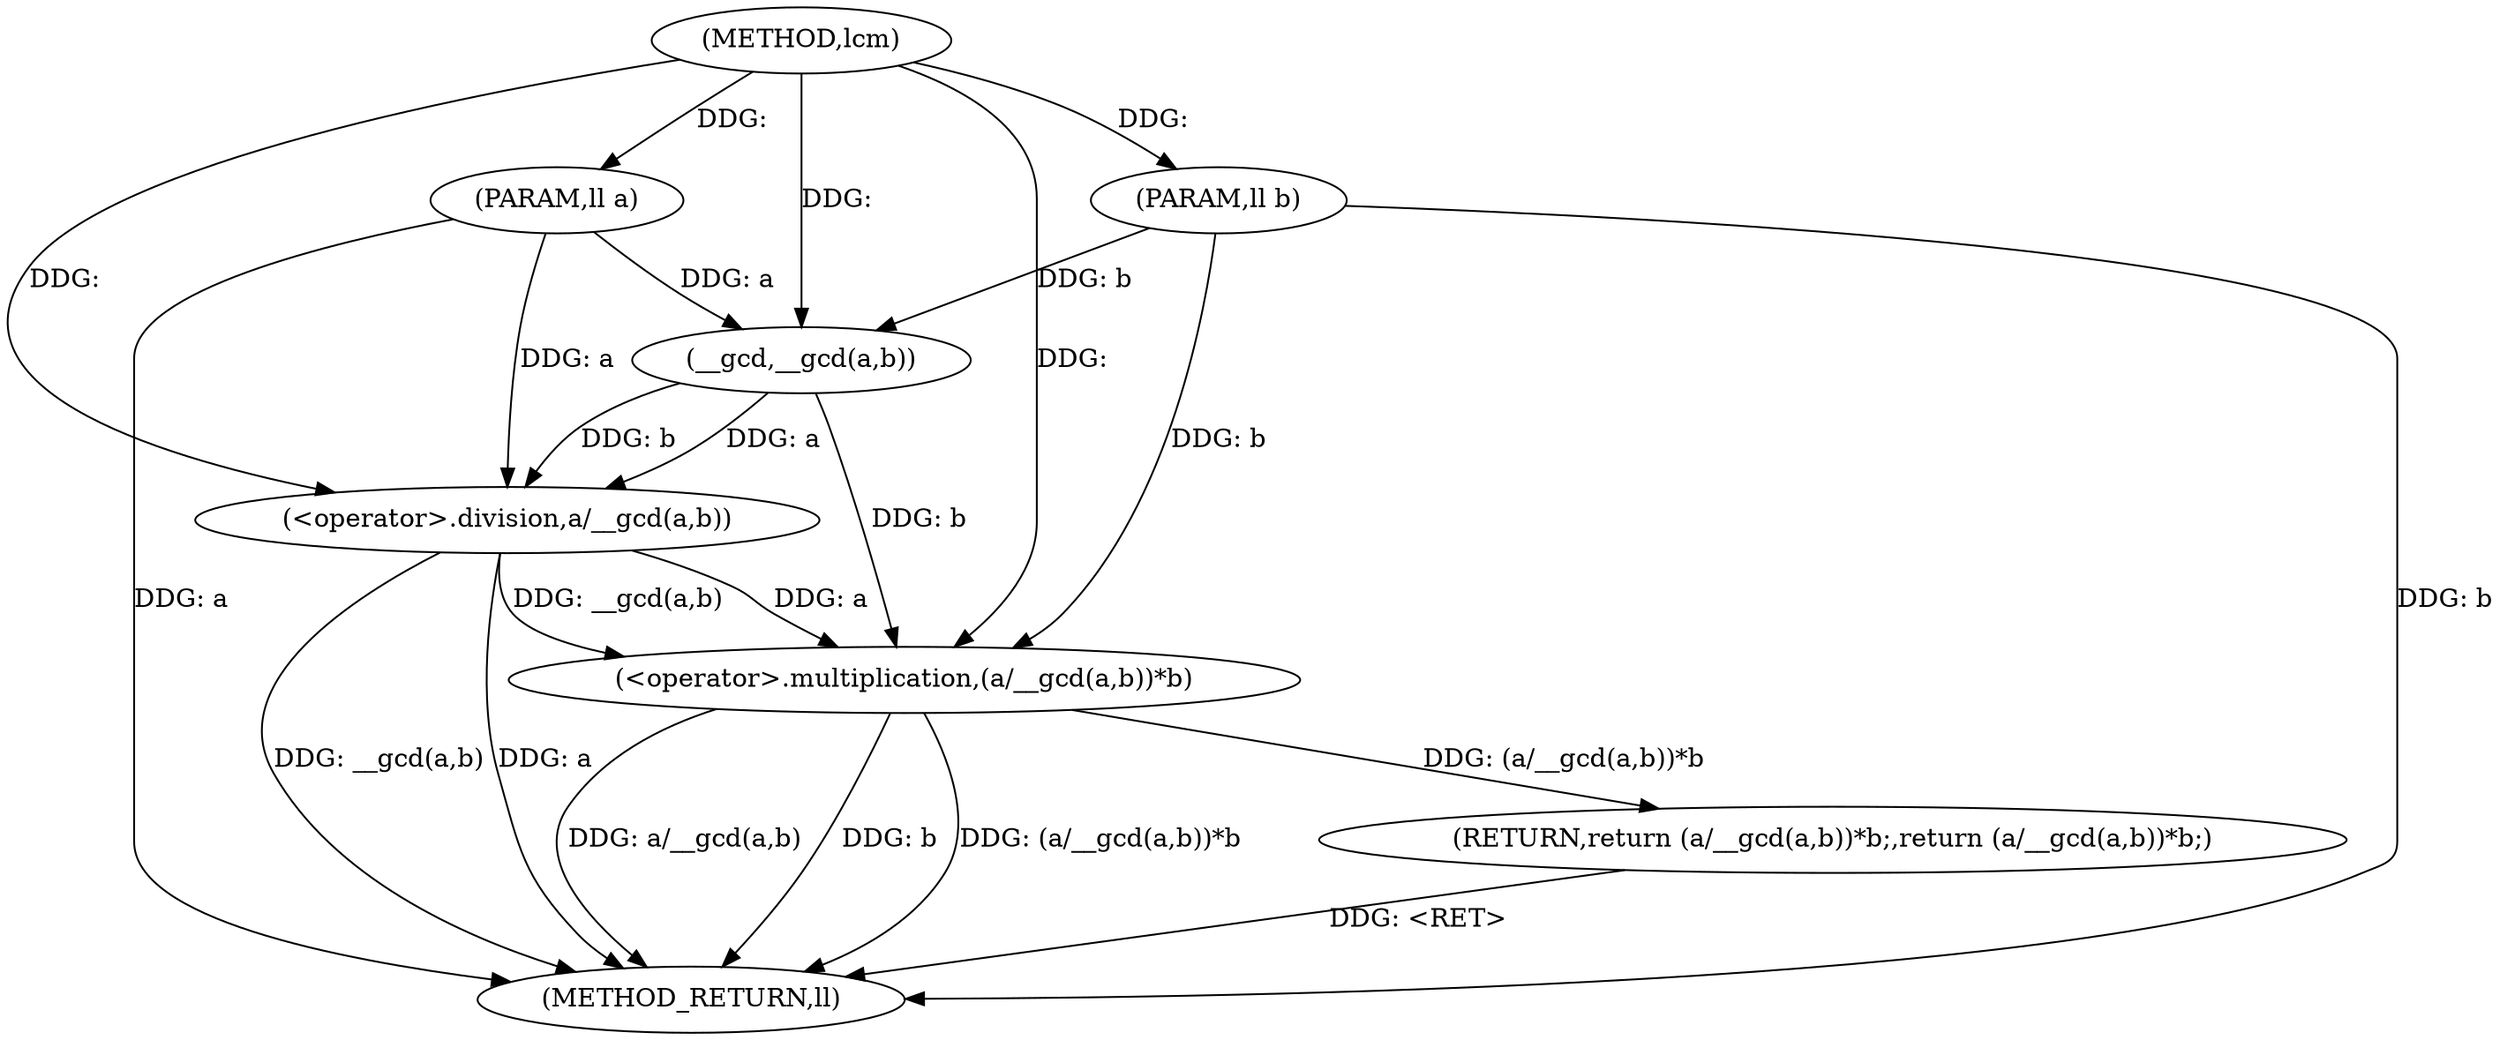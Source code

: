 digraph "lcm" {  
"1000141" [label = "(METHOD,lcm)" ]
"1000153" [label = "(METHOD_RETURN,ll)" ]
"1000142" [label = "(PARAM,ll a)" ]
"1000143" [label = "(PARAM,ll b)" ]
"1000145" [label = "(RETURN,return (a/__gcd(a,b))*b;,return (a/__gcd(a,b))*b;)" ]
"1000146" [label = "(<operator>.multiplication,(a/__gcd(a,b))*b)" ]
"1000147" [label = "(<operator>.division,a/__gcd(a,b))" ]
"1000149" [label = "(__gcd,__gcd(a,b))" ]
  "1000142" -> "1000153"  [ label = "DDG: a"] 
  "1000143" -> "1000153"  [ label = "DDG: b"] 
  "1000147" -> "1000153"  [ label = "DDG: a"] 
  "1000147" -> "1000153"  [ label = "DDG: __gcd(a,b)"] 
  "1000146" -> "1000153"  [ label = "DDG: a/__gcd(a,b)"] 
  "1000146" -> "1000153"  [ label = "DDG: b"] 
  "1000146" -> "1000153"  [ label = "DDG: (a/__gcd(a,b))*b"] 
  "1000145" -> "1000153"  [ label = "DDG: <RET>"] 
  "1000141" -> "1000142"  [ label = "DDG: "] 
  "1000141" -> "1000143"  [ label = "DDG: "] 
  "1000146" -> "1000145"  [ label = "DDG: (a/__gcd(a,b))*b"] 
  "1000147" -> "1000146"  [ label = "DDG: a"] 
  "1000147" -> "1000146"  [ label = "DDG: __gcd(a,b)"] 
  "1000149" -> "1000146"  [ label = "DDG: b"] 
  "1000143" -> "1000146"  [ label = "DDG: b"] 
  "1000141" -> "1000146"  [ label = "DDG: "] 
  "1000149" -> "1000147"  [ label = "DDG: a"] 
  "1000142" -> "1000147"  [ label = "DDG: a"] 
  "1000141" -> "1000147"  [ label = "DDG: "] 
  "1000149" -> "1000147"  [ label = "DDG: b"] 
  "1000142" -> "1000149"  [ label = "DDG: a"] 
  "1000141" -> "1000149"  [ label = "DDG: "] 
  "1000143" -> "1000149"  [ label = "DDG: b"] 
}
